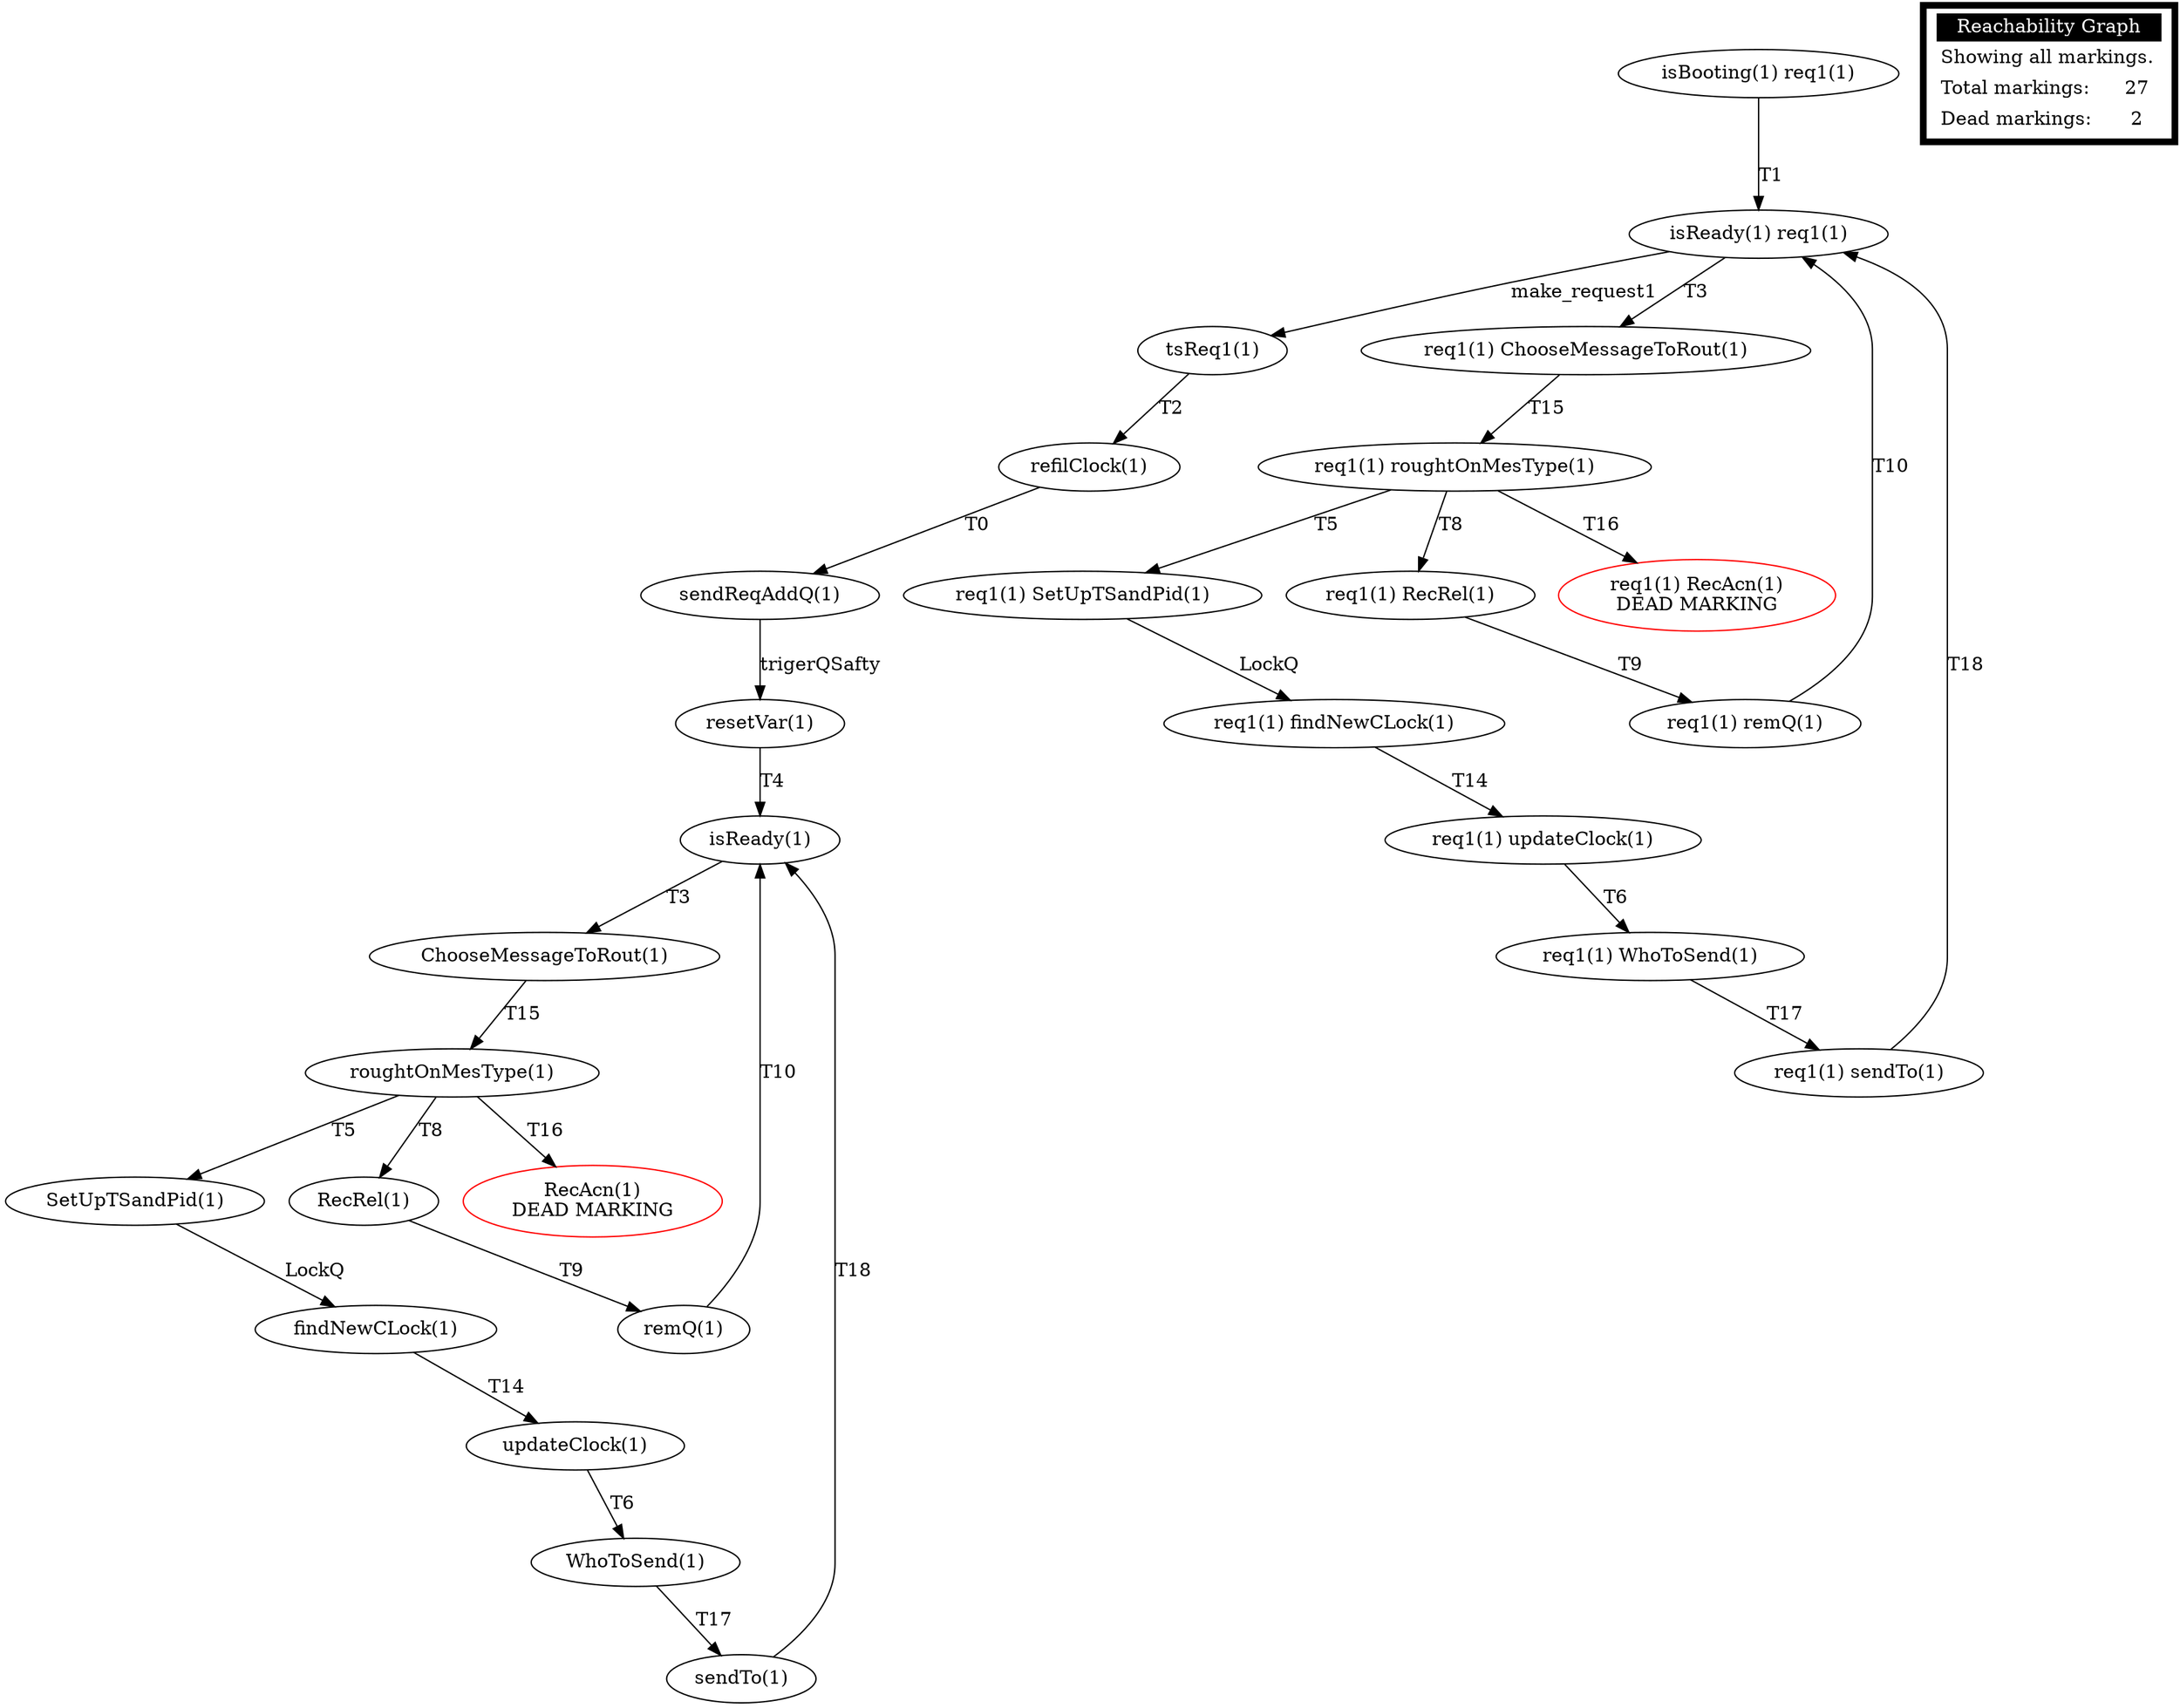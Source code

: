 digraph RG {
  T1 [ label="isBooting(1) req1(1)
"];
  T2 [ label="isReady(1) req1(1)
"];
  T1 -> T2 [ label=<T1>];
  T3 [ label="tsReq1(1)
"];
  T2 -> T3 [ label=<make_request1>];
  T4 [ label="req1(1) ChooseMessageToRout(1)
"];
  T2 -> T4 [ label=<T3>];
  T5 [ label="refilClock(1)
"];
  T3 -> T5 [ label=<T2>];
  T6 [ label="req1(1) roughtOnMesType(1)
"];
  T4 -> T6 [ label=<T15>];
  T7 [ label="sendReqAddQ(1)
"];
  T5 -> T7 [ label=<T0>];
  T8 [ label="req1(1) SetUpTSandPid(1)
"];
  T6 -> T8 [ label=<T5>];
  T9 [ label="req1(1) RecRel(1)
"];
  T6 -> T9 [ label=<T8>];
  D10 [color=red label="req1(1) RecAcn(1)
DEAD MARKING
"];
  T6 -> D10 [ label=<T16>];
  T11 [ label="resetVar(1)
"];
  T7 -> T11 [ label=<trigerQSafty>];
  T12 [ label="req1(1) findNewCLock(1)
"];
  T8 -> T12 [ label=<LockQ>];
  T13 [ label="req1(1) remQ(1)
"];
  T9 -> T13 [ label=<T9>];
  T14 [ label="isReady(1)
"];
  T11 -> T14 [ label=<T4>];
  T15 [ label="req1(1) updateClock(1)
"];
  T12 -> T15 [ label=<T14>];
  T13 -> T2 [ label=<T10>];
  T16 [ label="ChooseMessageToRout(1)
"];
  T14 -> T16 [ label=<T3>];
  T17 [ label="req1(1) WhoToSend(1)
"];
  T15 -> T17 [ label=<T6>];
  T18 [ label="roughtOnMesType(1)
"];
  T16 -> T18 [ label=<T15>];
  T19 [ label="req1(1) sendTo(1)
"];
  T17 -> T19 [ label=<T17>];
  T20 [ label="SetUpTSandPid(1)
"];
  T18 -> T20 [ label=<T5>];
  T21 [ label="RecRel(1)
"];
  T18 -> T21 [ label=<T8>];
  D22 [color=red label="RecAcn(1)
DEAD MARKING
"];
  T18 -> D22 [ label=<T16>];
  T19 -> T2 [ label=<T18>];
  T23 [ label="findNewCLock(1)
"];
  T20 -> T23 [ label=<LockQ>];
  T24 [ label="remQ(1)
"];
  T21 -> T24 [ label=<T9>];
  T25 [ label="updateClock(1)
"];
  T23 -> T25 [ label=<T14>];
  T24 -> T14 [ label=<T10>];
  T26 [ label="WhoToSend(1)
"];
  T25 -> T26 [ label=<T6>];
  T27 [ label="sendTo(1)
"];
  T26 -> T27 [ label=<T17>];
  T27 -> T14 [ label=<T18>];
report [ style = "filled, bold" penwidth = 5 fillcolor = "white" shape=box label=<<table border="0" cellborder="0" cellpadding="3" bgcolor="white"><tr><td bgcolor="black" align="center" colspan="2"><font color="white">Reachability Graph</font></td></tr><tr><td align="left" colspan="2">Showing all markings.</td></tr><tr><td align="left">Total markings:</td><td>27</td></tr><tr><td align="left">Dead markings:</td><td>2</td></tr></table>> ];
}
